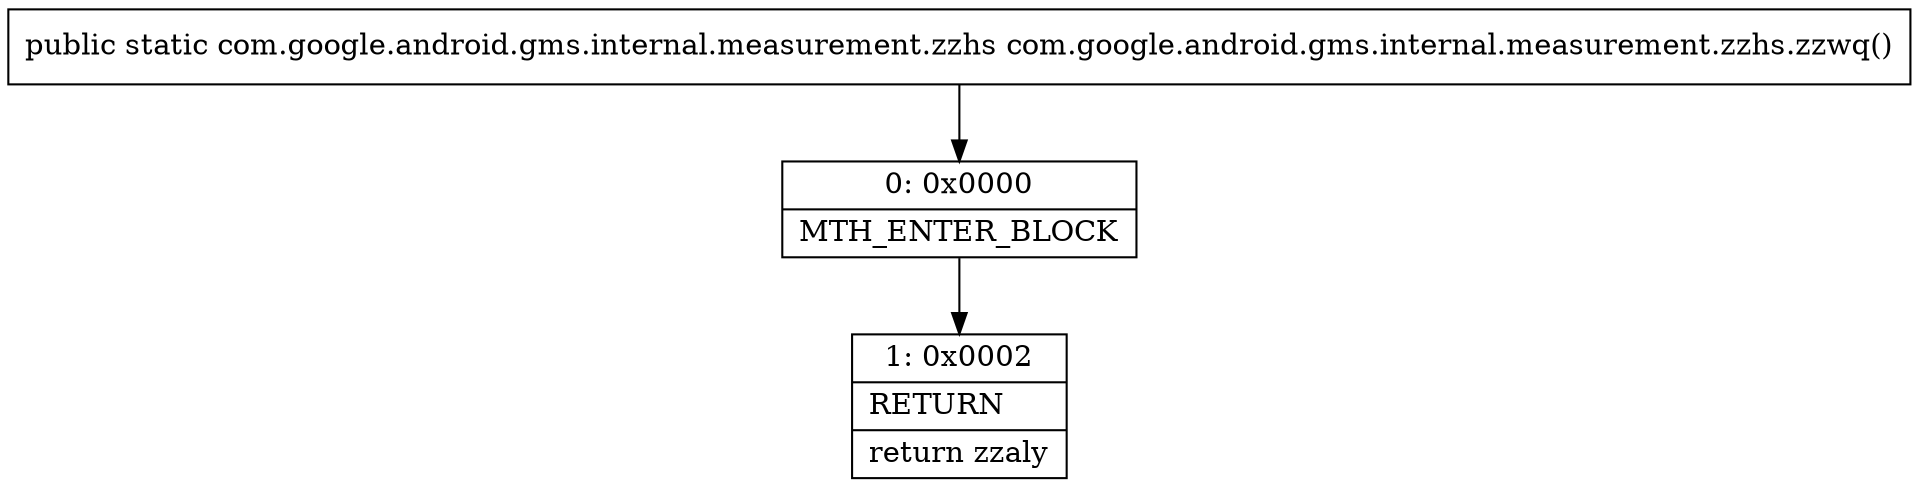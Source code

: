 digraph "CFG forcom.google.android.gms.internal.measurement.zzhs.zzwq()Lcom\/google\/android\/gms\/internal\/measurement\/zzhs;" {
Node_0 [shape=record,label="{0\:\ 0x0000|MTH_ENTER_BLOCK\l}"];
Node_1 [shape=record,label="{1\:\ 0x0002|RETURN\l|return zzaly\l}"];
MethodNode[shape=record,label="{public static com.google.android.gms.internal.measurement.zzhs com.google.android.gms.internal.measurement.zzhs.zzwq() }"];
MethodNode -> Node_0;
Node_0 -> Node_1;
}

